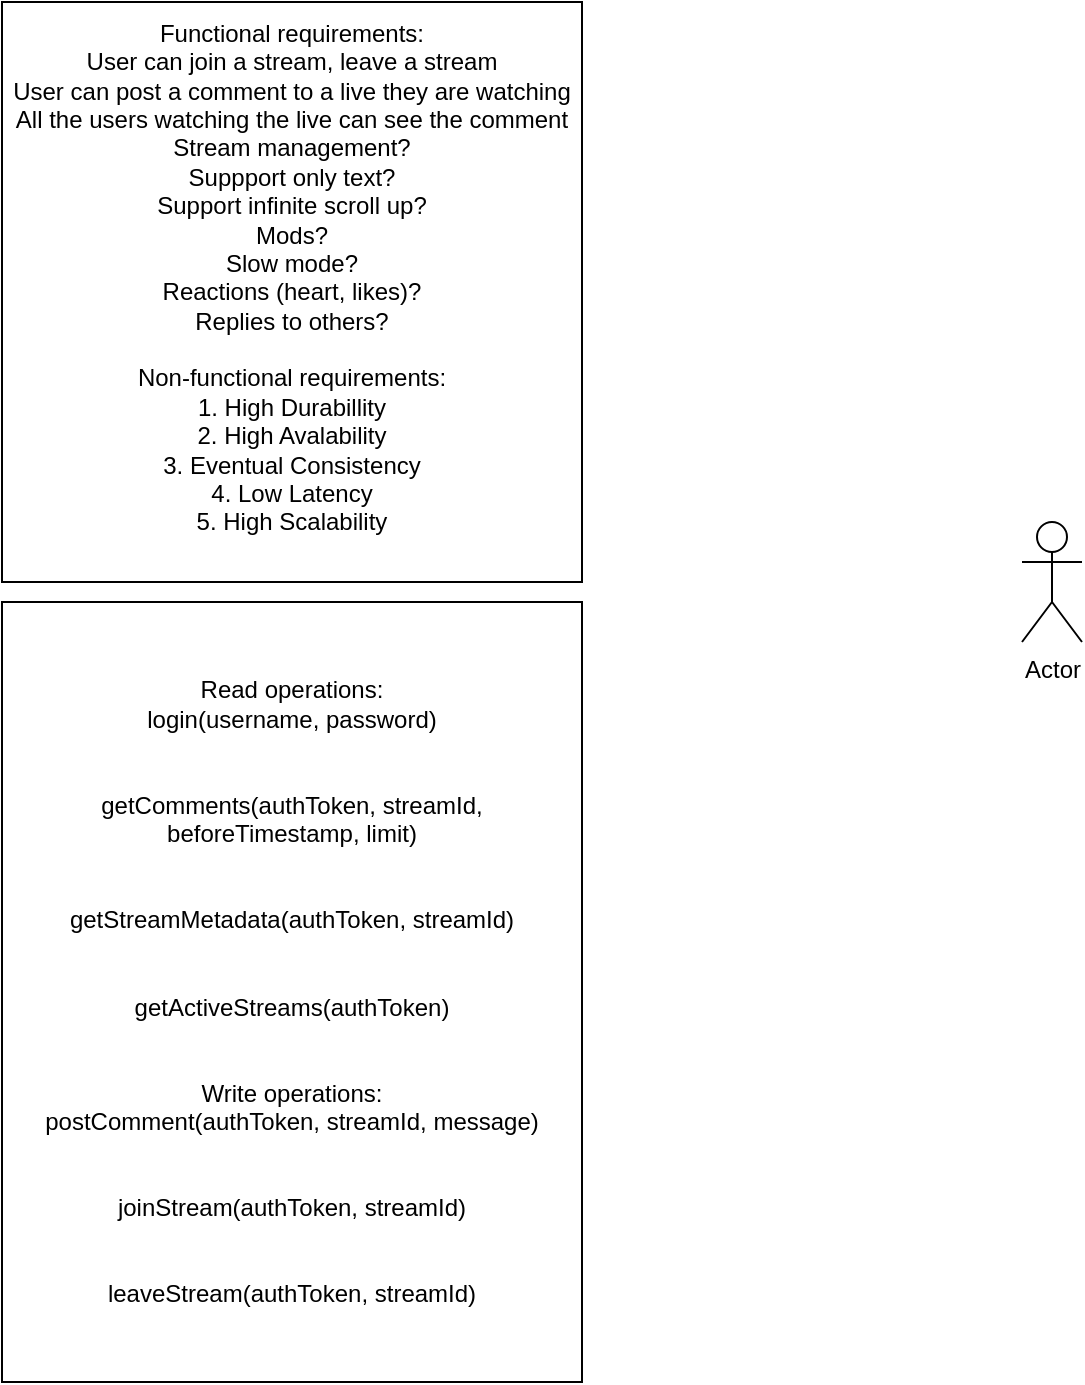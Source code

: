 <mxfile version="27.0.6" pages="3">
  <diagram name="Live_comment_self_attempt" id="hfJly4I2c8Sd7xmlp7y4">
    <mxGraphModel dx="1757" dy="919" grid="1" gridSize="10" guides="1" tooltips="1" connect="1" arrows="1" fold="1" page="0" pageScale="1" pageWidth="850" pageHeight="1100" math="0" shadow="0">
      <root>
        <mxCell id="0" />
        <mxCell id="1" parent="0" />
        <mxCell id="PRA6m4nmqAbJhy7vh3lE-36" value="Functional requirements:&lt;div&gt;User can join a stream, leave a stream&lt;br&gt;&lt;div&gt;User can post a comment to a live they are watching&lt;/div&gt;&lt;div&gt;All the users watching the live can see the comment&lt;/div&gt;&lt;div&gt;Stream management?&lt;/div&gt;&lt;div&gt;Suppport only text?&lt;/div&gt;&lt;div&gt;Support infinite scroll up?&lt;/div&gt;&lt;div&gt;Mods?&lt;/div&gt;&lt;div&gt;Slow mode?&lt;/div&gt;&lt;div&gt;Reactions (heart, likes)?&lt;/div&gt;&lt;div&gt;Replies to others?&lt;/div&gt;&lt;/div&gt;&lt;div&gt;&lt;br&gt;&lt;/div&gt;&lt;div&gt;Non-functional requirements:&lt;/div&gt;&lt;div&gt;1. High Durabillity&lt;/div&gt;&lt;div&gt;2. High Avalability&lt;/div&gt;&lt;div&gt;3. Eventual Consistency&lt;/div&gt;&lt;div&gt;4. Low Latency&lt;/div&gt;&lt;div&gt;5. High Scalability&lt;/div&gt;&lt;div&gt;&lt;br&gt;&lt;/div&gt;" style="rounded=0;whiteSpace=wrap;html=1;" vertex="1" parent="1">
          <mxGeometry x="-110" y="60" width="290" height="290" as="geometry" />
        </mxCell>
        <mxCell id="PRA6m4nmqAbJhy7vh3lE-37" value="Read operations:&lt;br&gt;login(username, password)&lt;br&gt;&lt;br&gt;&lt;br&gt;getComments(authToken, streamId, beforeTimestamp, limit)&lt;br&gt;&lt;br&gt;&lt;br&gt;getStreamMetadata(authToken, streamId)&lt;br&gt;&lt;br&gt;&lt;br&gt;getActiveStreams(authToken)&lt;br&gt;&lt;br&gt;&lt;br&gt;Write operations:&lt;br&gt;postComment(authToken, streamId, message)&lt;br&gt;&lt;br&gt;&lt;br&gt;joinStream(authToken, streamId)&lt;br&gt;&lt;br&gt;&lt;br&gt;leaveStream(authToken, streamId)" style="rounded=0;whiteSpace=wrap;html=1;" vertex="1" parent="1">
          <mxGeometry x="-110" y="360" width="290" height="390" as="geometry" />
        </mxCell>
        <mxCell id="w5v5XuH-_mGI9CiO3xBW-1" value="Actor" style="shape=umlActor;verticalLabelPosition=bottom;verticalAlign=top;html=1;outlineConnect=0;" vertex="1" parent="1">
          <mxGeometry x="400" y="320" width="30" height="60" as="geometry" />
        </mxCell>
      </root>
    </mxGraphModel>
  </diagram>
  <diagram id="AGAZiFI2uEtaipXFu5Ni" name="Live_comment_lesson">
    <mxGraphModel dx="1257" dy="689" grid="1" gridSize="10" guides="1" tooltips="1" connect="1" arrows="1" fold="1" page="0" pageScale="1" pageWidth="850" pageHeight="1100" math="0" shadow="0">
      <root>
        <mxCell id="0" />
        <mxCell id="1" parent="0" />
      </root>
    </mxGraphModel>
  </diagram>
  <diagram id="nVq8Ka2mgvyNuWK-iU1T" name="Chat_app_redraw">
    <mxGraphModel dx="1854" dy="1384" grid="1" gridSize="10" guides="1" tooltips="1" connect="1" arrows="1" fold="1" page="0" pageScale="1" pageWidth="850" pageHeight="1100" math="0" shadow="0">
      <root>
        <mxCell id="0" />
        <mxCell id="1" parent="0" />
        <mxCell id="vAovbZeb8W_UW1EWi0nO-5" style="edgeStyle=orthogonalEdgeStyle;rounded=0;orthogonalLoop=1;jettySize=auto;html=1;entryX=0;entryY=0.5;entryDx=0;entryDy=0;" edge="1" parent="1" source="vAovbZeb8W_UW1EWi0nO-1" target="vAovbZeb8W_UW1EWi0nO-3">
          <mxGeometry relative="1" as="geometry">
            <Array as="points">
              <mxPoint x="-80" y="150" />
              <mxPoint x="-80" y="235" />
            </Array>
          </mxGeometry>
        </mxCell>
        <mxCell id="vAovbZeb8W_UW1EWi0nO-6" value="Ws" style="edgeLabel;html=1;align=center;verticalAlign=middle;resizable=0;points=[];" vertex="1" connectable="0" parent="vAovbZeb8W_UW1EWi0nO-5">
          <mxGeometry x="-0.268" y="2" relative="1" as="geometry">
            <mxPoint as="offset" />
          </mxGeometry>
        </mxCell>
        <mxCell id="vAovbZeb8W_UW1EWi0nO-9" style="edgeStyle=orthogonalEdgeStyle;rounded=0;orthogonalLoop=1;jettySize=auto;html=1;" edge="1" parent="1" source="vAovbZeb8W_UW1EWi0nO-1" target="vAovbZeb8W_UW1EWi0nO-7">
          <mxGeometry relative="1" as="geometry">
            <Array as="points">
              <mxPoint x="-135" y="80" />
              <mxPoint x="-90" y="80" />
              <mxPoint x="-90" y="70" />
            </Array>
          </mxGeometry>
        </mxCell>
        <mxCell id="vAovbZeb8W_UW1EWi0nO-10" value="REST" style="edgeLabel;html=1;align=center;verticalAlign=middle;resizable=0;points=[];" vertex="1" connectable="0" parent="vAovbZeb8W_UW1EWi0nO-9">
          <mxGeometry x="0.081" y="-4" relative="1" as="geometry">
            <mxPoint as="offset" />
          </mxGeometry>
        </mxCell>
        <mxCell id="vAovbZeb8W_UW1EWi0nO-1" value="Actor" style="shape=umlActor;verticalLabelPosition=bottom;verticalAlign=top;html=1;outlineConnect=0;" vertex="1" parent="1">
          <mxGeometry x="-150" y="120" width="30" height="60" as="geometry" />
        </mxCell>
        <mxCell id="vAovbZeb8W_UW1EWi0nO-15" style="edgeStyle=orthogonalEdgeStyle;rounded=0;orthogonalLoop=1;jettySize=auto;html=1;" edge="1" parent="1" source="vAovbZeb8W_UW1EWi0nO-3" target="vAovbZeb8W_UW1EWi0nO-16">
          <mxGeometry relative="1" as="geometry">
            <mxPoint x="170" y="320" as="targetPoint" />
          </mxGeometry>
        </mxCell>
        <mxCell id="vAovbZeb8W_UW1EWi0nO-3" value="Chat Servers (n)" style="rounded=0;whiteSpace=wrap;html=1;" vertex="1" parent="1">
          <mxGeometry x="110" y="210" width="120" height="50" as="geometry" />
        </mxCell>
        <mxCell id="vAovbZeb8W_UW1EWi0nO-11" style="edgeStyle=orthogonalEdgeStyle;rounded=0;orthogonalLoop=1;jettySize=auto;html=1;" edge="1" parent="1" source="vAovbZeb8W_UW1EWi0nO-4" target="vAovbZeb8W_UW1EWi0nO-12">
          <mxGeometry relative="1" as="geometry">
            <mxPoint x="280" y="70" as="targetPoint" />
          </mxGeometry>
        </mxCell>
        <mxCell id="vAovbZeb8W_UW1EWi0nO-20" style="edgeStyle=orthogonalEdgeStyle;rounded=0;orthogonalLoop=1;jettySize=auto;html=1;" edge="1" parent="1" source="vAovbZeb8W_UW1EWi0nO-4" target="vAovbZeb8W_UW1EWi0nO-21">
          <mxGeometry relative="1" as="geometry">
            <mxPoint x="170" y="-30" as="targetPoint" />
          </mxGeometry>
        </mxCell>
        <mxCell id="vAovbZeb8W_UW1EWi0nO-40" style="edgeStyle=orthogonalEdgeStyle;rounded=0;orthogonalLoop=1;jettySize=auto;html=1;" edge="1" parent="1" source="vAovbZeb8W_UW1EWi0nO-4" target="vAovbZeb8W_UW1EWi0nO-41">
          <mxGeometry relative="1" as="geometry">
            <mxPoint x="110" y="-30" as="targetPoint" />
            <Array as="points">
              <mxPoint x="130" y="3" />
              <mxPoint x="120" y="3" />
            </Array>
          </mxGeometry>
        </mxCell>
        <mxCell id="vAovbZeb8W_UW1EWi0nO-4" value="Chat Service (n)" style="rounded=0;whiteSpace=wrap;html=1;" vertex="1" parent="1">
          <mxGeometry x="110" y="45" width="120" height="50" as="geometry" />
        </mxCell>
        <mxCell id="vAovbZeb8W_UW1EWi0nO-8" style="edgeStyle=orthogonalEdgeStyle;rounded=0;orthogonalLoop=1;jettySize=auto;html=1;entryX=0;entryY=0.5;entryDx=0;entryDy=0;" edge="1" parent="1" source="vAovbZeb8W_UW1EWi0nO-7" target="vAovbZeb8W_UW1EWi0nO-4">
          <mxGeometry relative="1" as="geometry" />
        </mxCell>
        <mxCell id="vAovbZeb8W_UW1EWi0nO-7" value="GatewayAPI" style="shape=trapezoid;perimeter=trapezoidPerimeter;whiteSpace=wrap;html=1;fixedSize=1;direction=south;" vertex="1" parent="1">
          <mxGeometry y="10" width="80" height="120" as="geometry" />
        </mxCell>
        <mxCell id="vAovbZeb8W_UW1EWi0nO-13" style="edgeStyle=orthogonalEdgeStyle;rounded=0;orthogonalLoop=1;jettySize=auto;html=1;" edge="1" parent="1" source="vAovbZeb8W_UW1EWi0nO-12" target="vAovbZeb8W_UW1EWi0nO-14">
          <mxGeometry relative="1" as="geometry">
            <mxPoint x="490" y="70" as="targetPoint" />
          </mxGeometry>
        </mxCell>
        <mxCell id="vAovbZeb8W_UW1EWi0nO-12" value="Kafka" style="rounded=1;whiteSpace=wrap;html=1;" vertex="1" parent="1">
          <mxGeometry x="310" y="40" width="120" height="60" as="geometry" />
        </mxCell>
        <mxCell id="vAovbZeb8W_UW1EWi0nO-22" style="edgeStyle=orthogonalEdgeStyle;rounded=0;orthogonalLoop=1;jettySize=auto;html=1;entryX=1;entryY=0.5;entryDx=0;entryDy=0;" edge="1" parent="1" source="vAovbZeb8W_UW1EWi0nO-14" target="vAovbZeb8W_UW1EWi0nO-16">
          <mxGeometry relative="1" as="geometry">
            <Array as="points">
              <mxPoint x="530" y="180" />
              <mxPoint x="470" y="180" />
              <mxPoint x="470" y="235" />
            </Array>
          </mxGeometry>
        </mxCell>
        <mxCell id="vAovbZeb8W_UW1EWi0nO-23" style="edgeStyle=orthogonalEdgeStyle;rounded=0;orthogonalLoop=1;jettySize=auto;html=1;entryX=0.5;entryY=0;entryDx=0;entryDy=0;" edge="1" parent="1" source="vAovbZeb8W_UW1EWi0nO-14" target="vAovbZeb8W_UW1EWi0nO-3">
          <mxGeometry relative="1" as="geometry">
            <Array as="points">
              <mxPoint x="540" y="150" />
              <mxPoint x="170" y="150" />
            </Array>
          </mxGeometry>
        </mxCell>
        <mxCell id="vAovbZeb8W_UW1EWi0nO-24" style="edgeStyle=orthogonalEdgeStyle;rounded=0;orthogonalLoop=1;jettySize=auto;html=1;" edge="1" parent="1" source="vAovbZeb8W_UW1EWi0nO-14" target="vAovbZeb8W_UW1EWi0nO-25">
          <mxGeometry relative="1" as="geometry">
            <mxPoint x="540" y="-20" as="targetPoint" />
          </mxGeometry>
        </mxCell>
        <mxCell id="vAovbZeb8W_UW1EWi0nO-14" value="Worker" style="rounded=0;whiteSpace=wrap;html=1;" vertex="1" parent="1">
          <mxGeometry x="480" y="40" width="120" height="60" as="geometry" />
        </mxCell>
        <mxCell id="vAovbZeb8W_UW1EWi0nO-17" style="edgeStyle=orthogonalEdgeStyle;rounded=0;orthogonalLoop=1;jettySize=auto;html=1;" edge="1" parent="1" source="vAovbZeb8W_UW1EWi0nO-16" target="vAovbZeb8W_UW1EWi0nO-18">
          <mxGeometry relative="1" as="geometry">
            <mxPoint x="290" y="350" as="targetPoint" />
          </mxGeometry>
        </mxCell>
        <mxCell id="vAovbZeb8W_UW1EWi0nO-16" value="User Mapping Service (n)" style="rounded=0;whiteSpace=wrap;html=1;" vertex="1" parent="1">
          <mxGeometry x="330" y="205" width="120" height="60" as="geometry" />
        </mxCell>
        <mxCell id="vAovbZeb8W_UW1EWi0nO-18" value="Redis (n)" style="shape=cylinder3;whiteSpace=wrap;html=1;boundedLbl=1;backgroundOutline=1;size=15;" vertex="1" parent="1">
          <mxGeometry x="360" y="330" width="60" height="80" as="geometry" />
        </mxCell>
        <mxCell id="vAovbZeb8W_UW1EWi0nO-19" value="userId -&amp;gt; chatRoomId" style="text;html=1;align=center;verticalAlign=middle;resizable=0;points=[];autosize=1;strokeColor=none;fillColor=none;" vertex="1" parent="1">
          <mxGeometry x="430" y="370" width="140" height="30" as="geometry" />
        </mxCell>
        <mxCell id="vAovbZeb8W_UW1EWi0nO-21" value="MessageDB (NoSQL)" style="shape=cylinder3;whiteSpace=wrap;html=1;boundedLbl=1;backgroundOutline=1;size=15;" vertex="1" parent="1">
          <mxGeometry x="230" y="-110" width="80" height="100" as="geometry" />
        </mxCell>
        <mxCell id="vAovbZeb8W_UW1EWi0nO-25" value="Notification Service" style="rounded=0;whiteSpace=wrap;html=1;" vertex="1" parent="1">
          <mxGeometry x="480" y="-50" width="120" height="60" as="geometry" />
        </mxCell>
        <mxCell id="vAovbZeb8W_UW1EWi0nO-26" value="" style="shape=table;startSize=0;container=1;collapsible=0;childLayout=tableLayout;fontSize=16;" vertex="1" parent="1">
          <mxGeometry x="120" y="-270" width="320" height="120" as="geometry" />
        </mxCell>
        <mxCell id="vAovbZeb8W_UW1EWi0nO-27" value="" style="shape=tableRow;horizontal=0;startSize=0;swimlaneHead=0;swimlaneBody=0;strokeColor=inherit;top=0;left=0;bottom=0;right=0;collapsible=0;dropTarget=0;fillColor=none;points=[[0,0.5],[1,0.5]];portConstraint=eastwest;fontSize=16;" vertex="1" parent="vAovbZeb8W_UW1EWi0nO-26">
          <mxGeometry width="320" height="40" as="geometry" />
        </mxCell>
        <mxCell id="vAovbZeb8W_UW1EWi0nO-28" value="PK" style="shape=partialRectangle;html=1;whiteSpace=wrap;connectable=0;strokeColor=inherit;overflow=hidden;fillColor=none;top=0;left=0;bottom=0;right=0;pointerEvents=1;fontSize=16;" vertex="1" parent="vAovbZeb8W_UW1EWi0nO-27">
          <mxGeometry width="107" height="40" as="geometry">
            <mxRectangle width="107" height="40" as="alternateBounds" />
          </mxGeometry>
        </mxCell>
        <mxCell id="vAovbZeb8W_UW1EWi0nO-29" value="SK" style="shape=partialRectangle;html=1;whiteSpace=wrap;connectable=0;strokeColor=inherit;overflow=hidden;fillColor=none;top=0;left=0;bottom=0;right=0;pointerEvents=1;fontSize=16;" vertex="1" parent="vAovbZeb8W_UW1EWi0nO-27">
          <mxGeometry x="107" width="106" height="40" as="geometry">
            <mxRectangle width="106" height="40" as="alternateBounds" />
          </mxGeometry>
        </mxCell>
        <mxCell id="vAovbZeb8W_UW1EWi0nO-30" value="Attrs" style="shape=partialRectangle;html=1;whiteSpace=wrap;connectable=0;strokeColor=inherit;overflow=hidden;fillColor=none;top=0;left=0;bottom=0;right=0;pointerEvents=1;fontSize=16;" vertex="1" parent="vAovbZeb8W_UW1EWi0nO-27">
          <mxGeometry x="213" width="107" height="40" as="geometry">
            <mxRectangle width="107" height="40" as="alternateBounds" />
          </mxGeometry>
        </mxCell>
        <mxCell id="vAovbZeb8W_UW1EWi0nO-31" value="" style="shape=tableRow;horizontal=0;startSize=0;swimlaneHead=0;swimlaneBody=0;strokeColor=inherit;top=0;left=0;bottom=0;right=0;collapsible=0;dropTarget=0;fillColor=none;points=[[0,0.5],[1,0.5]];portConstraint=eastwest;fontSize=16;" vertex="1" parent="vAovbZeb8W_UW1EWi0nO-26">
          <mxGeometry y="40" width="320" height="40" as="geometry" />
        </mxCell>
        <mxCell id="vAovbZeb8W_UW1EWi0nO-32" value="roomId" style="shape=partialRectangle;html=1;whiteSpace=wrap;connectable=0;strokeColor=inherit;overflow=hidden;fillColor=none;top=0;left=0;bottom=0;right=0;pointerEvents=1;fontSize=11;" vertex="1" parent="vAovbZeb8W_UW1EWi0nO-31">
          <mxGeometry width="107" height="40" as="geometry">
            <mxRectangle width="107" height="40" as="alternateBounds" />
          </mxGeometry>
        </mxCell>
        <mxCell id="vAovbZeb8W_UW1EWi0nO-33" value="m#&quot;times&quot;" style="shape=partialRectangle;html=1;whiteSpace=wrap;connectable=0;strokeColor=inherit;overflow=hidden;fillColor=none;top=0;left=0;bottom=0;right=0;pointerEvents=1;fontSize=11;" vertex="1" parent="vAovbZeb8W_UW1EWi0nO-31">
          <mxGeometry x="107" width="106" height="40" as="geometry">
            <mxRectangle width="106" height="40" as="alternateBounds" />
          </mxGeometry>
        </mxCell>
        <mxCell id="vAovbZeb8W_UW1EWi0nO-34" value="content/fromUser" style="shape=partialRectangle;html=1;whiteSpace=wrap;connectable=0;strokeColor=inherit;overflow=hidden;fillColor=none;top=0;left=0;bottom=0;right=0;pointerEvents=1;fontSize=11;" vertex="1" parent="vAovbZeb8W_UW1EWi0nO-31">
          <mxGeometry x="213" width="107" height="40" as="geometry">
            <mxRectangle width="107" height="40" as="alternateBounds" />
          </mxGeometry>
        </mxCell>
        <mxCell id="vAovbZeb8W_UW1EWi0nO-35" value="" style="shape=tableRow;horizontal=0;startSize=0;swimlaneHead=0;swimlaneBody=0;strokeColor=inherit;top=0;left=0;bottom=0;right=0;collapsible=0;dropTarget=0;fillColor=none;points=[[0,0.5],[1,0.5]];portConstraint=eastwest;fontSize=16;" vertex="1" parent="vAovbZeb8W_UW1EWi0nO-26">
          <mxGeometry y="80" width="320" height="40" as="geometry" />
        </mxCell>
        <mxCell id="vAovbZeb8W_UW1EWi0nO-36" value="roomId" style="shape=partialRectangle;html=1;whiteSpace=wrap;connectable=0;strokeColor=inherit;overflow=hidden;fillColor=none;top=0;left=0;bottom=0;right=0;pointerEvents=1;fontSize=11;" vertex="1" parent="vAovbZeb8W_UW1EWi0nO-35">
          <mxGeometry width="107" height="40" as="geometry">
            <mxRectangle width="107" height="40" as="alternateBounds" />
          </mxGeometry>
        </mxCell>
        <mxCell id="vAovbZeb8W_UW1EWi0nO-37" value="u#&quot;userId&quot;" style="shape=partialRectangle;html=1;whiteSpace=wrap;connectable=0;strokeColor=inherit;overflow=hidden;fillColor=none;top=0;left=0;bottom=0;right=0;pointerEvents=1;fontSize=11;" vertex="1" parent="vAovbZeb8W_UW1EWi0nO-35">
          <mxGeometry x="107" width="106" height="40" as="geometry">
            <mxRectangle width="106" height="40" as="alternateBounds" />
          </mxGeometry>
        </mxCell>
        <mxCell id="vAovbZeb8W_UW1EWi0nO-38" value="joinedTimeStamp" style="shape=partialRectangle;html=1;whiteSpace=wrap;connectable=0;strokeColor=inherit;overflow=hidden;fillColor=none;top=0;left=0;bottom=0;right=0;pointerEvents=1;fontSize=11;" vertex="1" parent="vAovbZeb8W_UW1EWi0nO-35">
          <mxGeometry x="213" width="107" height="40" as="geometry">
            <mxRectangle width="107" height="40" as="alternateBounds" />
          </mxGeometry>
        </mxCell>
        <mxCell id="vAovbZeb8W_UW1EWi0nO-41" value="Zookeeper" style="rounded=0;whiteSpace=wrap;html=1;" vertex="1" parent="1">
          <mxGeometry x="60" y="-100" width="120" height="60" as="geometry" />
        </mxCell>
      </root>
    </mxGraphModel>
  </diagram>
</mxfile>
